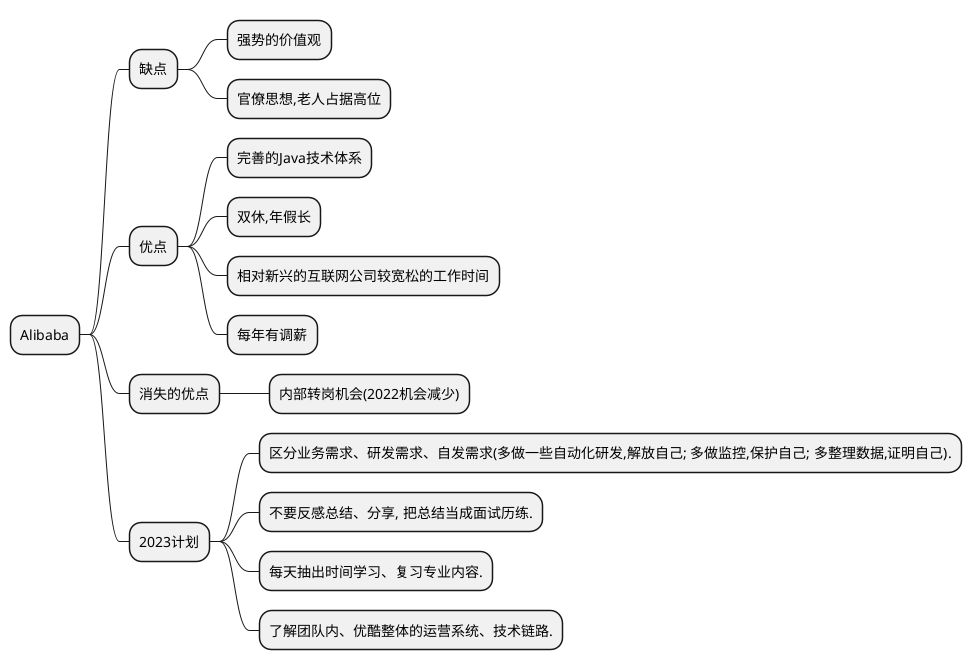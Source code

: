 @startmindmap alibaba
* Alibaba
** 缺点
*** 强势的价值观
*** 官僚思想,老人占据高位


** 优点
*** 完善的Java技术体系
*** 双休,年假长
*** 相对新兴的互联网公司较宽松的工作时间
*** 每年有调薪

** 消失的优点
*** 内部转岗机会(2022机会减少)

** 2023计划
*** 区分业务需求、研发需求、自发需求(多做一些自动化研发,解放自己; 多做监控,保护自己; 多整理数据,证明自己).
*** 不要反感总结、分享, 把总结当成面试历练.
*** 每天抽出时间学习、复习专业内容.
*** 了解团队内、优酷整体的运营系统、技术链路.

@endmindmap